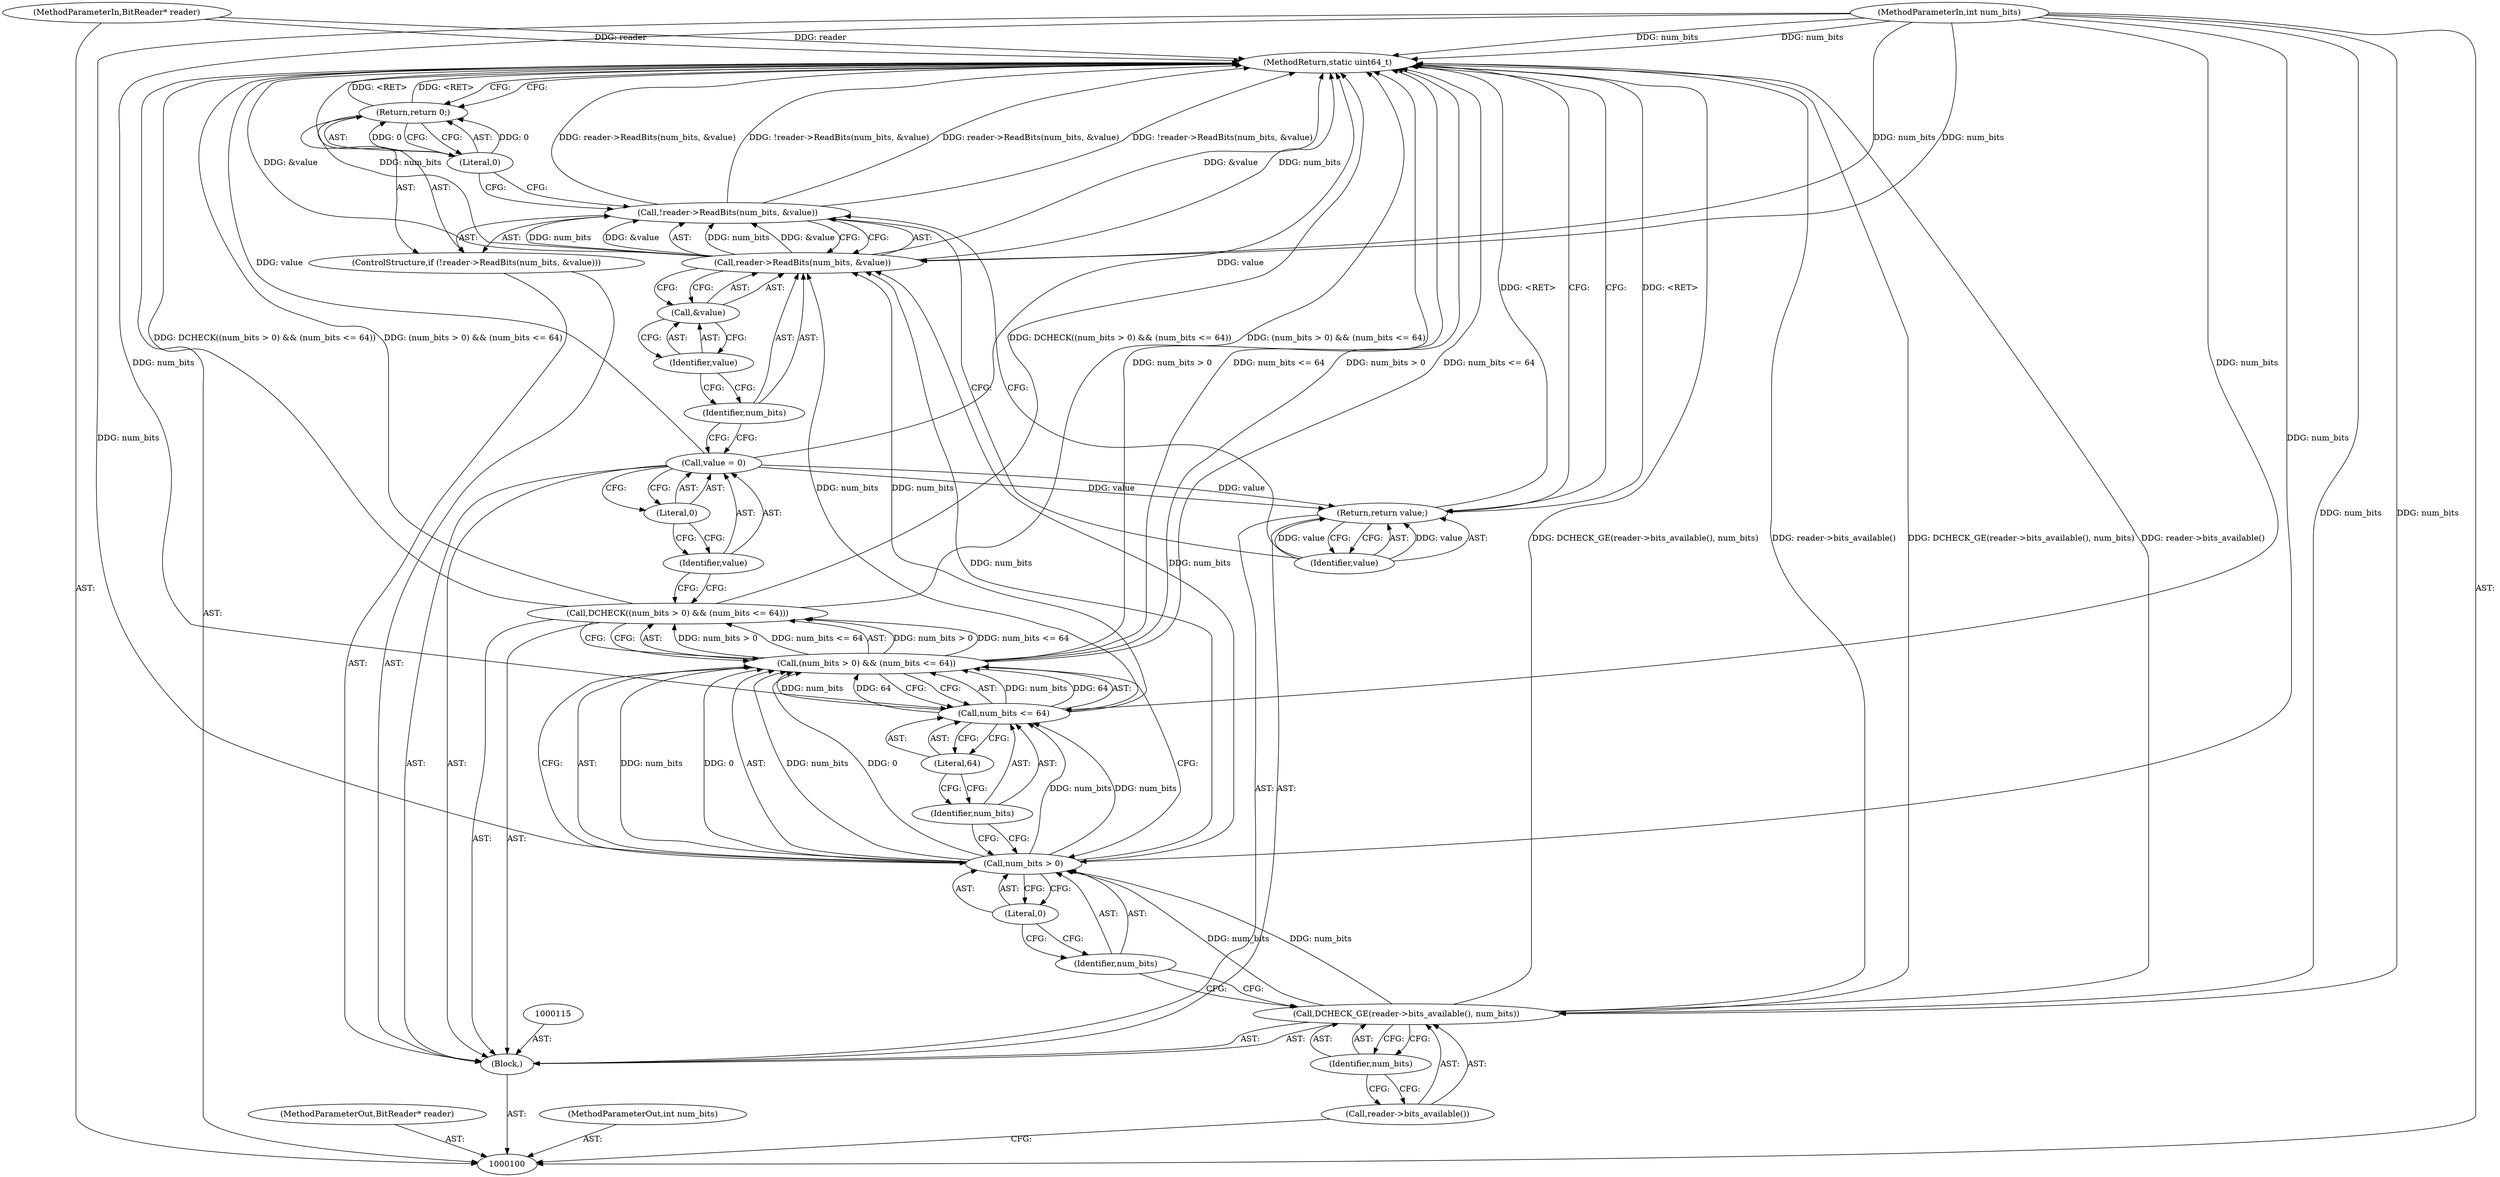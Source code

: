 digraph "0_Chrome_929f77d4173022a731ae91218ce6894d20f87f35_1" {
"1000129" [label="(MethodReturn,static uint64_t)"];
"1000101" [label="(MethodParameterIn,BitReader* reader)"];
"1000181" [label="(MethodParameterOut,BitReader* reader)"];
"1000102" [label="(MethodParameterIn,int num_bits)"];
"1000182" [label="(MethodParameterOut,int num_bits)"];
"1000103" [label="(Block,)"];
"1000105" [label="(Call,reader->bits_available())"];
"1000104" [label="(Call,DCHECK_GE(reader->bits_available(), num_bits))"];
"1000106" [label="(Identifier,num_bits)"];
"1000108" [label="(Call,(num_bits > 0) && (num_bits <= 64))"];
"1000109" [label="(Call,num_bits > 0)"];
"1000110" [label="(Identifier,num_bits)"];
"1000111" [label="(Literal,0)"];
"1000112" [label="(Call,num_bits <= 64)"];
"1000113" [label="(Identifier,num_bits)"];
"1000107" [label="(Call,DCHECK((num_bits > 0) && (num_bits <= 64)))"];
"1000114" [label="(Literal,64)"];
"1000116" [label="(Call,value = 0)"];
"1000117" [label="(Identifier,value)"];
"1000118" [label="(Literal,0)"];
"1000119" [label="(ControlStructure,if (!reader->ReadBits(num_bits, &value)))"];
"1000122" [label="(Identifier,num_bits)"];
"1000123" [label="(Call,&value)"];
"1000124" [label="(Identifier,value)"];
"1000120" [label="(Call,!reader->ReadBits(num_bits, &value))"];
"1000121" [label="(Call,reader->ReadBits(num_bits, &value))"];
"1000126" [label="(Literal,0)"];
"1000125" [label="(Return,return 0;)"];
"1000128" [label="(Identifier,value)"];
"1000127" [label="(Return,return value;)"];
"1000129" -> "1000100"  [label="AST: "];
"1000129" -> "1000125"  [label="CFG: "];
"1000129" -> "1000127"  [label="CFG: "];
"1000127" -> "1000129"  [label="DDG: <RET>"];
"1000125" -> "1000129"  [label="DDG: <RET>"];
"1000116" -> "1000129"  [label="DDG: value"];
"1000107" -> "1000129"  [label="DDG: (num_bits > 0) && (num_bits <= 64)"];
"1000107" -> "1000129"  [label="DDG: DCHECK((num_bits > 0) && (num_bits <= 64))"];
"1000104" -> "1000129"  [label="DDG: DCHECK_GE(reader->bits_available(), num_bits)"];
"1000104" -> "1000129"  [label="DDG: reader->bits_available()"];
"1000121" -> "1000129"  [label="DDG: &value"];
"1000121" -> "1000129"  [label="DDG: num_bits"];
"1000120" -> "1000129"  [label="DDG: reader->ReadBits(num_bits, &value)"];
"1000120" -> "1000129"  [label="DDG: !reader->ReadBits(num_bits, &value)"];
"1000108" -> "1000129"  [label="DDG: num_bits > 0"];
"1000108" -> "1000129"  [label="DDG: num_bits <= 64"];
"1000102" -> "1000129"  [label="DDG: num_bits"];
"1000101" -> "1000129"  [label="DDG: reader"];
"1000101" -> "1000100"  [label="AST: "];
"1000101" -> "1000129"  [label="DDG: reader"];
"1000181" -> "1000100"  [label="AST: "];
"1000102" -> "1000100"  [label="AST: "];
"1000102" -> "1000129"  [label="DDG: num_bits"];
"1000102" -> "1000104"  [label="DDG: num_bits"];
"1000102" -> "1000109"  [label="DDG: num_bits"];
"1000102" -> "1000112"  [label="DDG: num_bits"];
"1000102" -> "1000121"  [label="DDG: num_bits"];
"1000182" -> "1000100"  [label="AST: "];
"1000103" -> "1000100"  [label="AST: "];
"1000104" -> "1000103"  [label="AST: "];
"1000107" -> "1000103"  [label="AST: "];
"1000115" -> "1000103"  [label="AST: "];
"1000116" -> "1000103"  [label="AST: "];
"1000119" -> "1000103"  [label="AST: "];
"1000127" -> "1000103"  [label="AST: "];
"1000105" -> "1000104"  [label="AST: "];
"1000105" -> "1000100"  [label="CFG: "];
"1000106" -> "1000105"  [label="CFG: "];
"1000104" -> "1000103"  [label="AST: "];
"1000104" -> "1000106"  [label="CFG: "];
"1000105" -> "1000104"  [label="AST: "];
"1000106" -> "1000104"  [label="AST: "];
"1000110" -> "1000104"  [label="CFG: "];
"1000104" -> "1000129"  [label="DDG: DCHECK_GE(reader->bits_available(), num_bits)"];
"1000104" -> "1000129"  [label="DDG: reader->bits_available()"];
"1000102" -> "1000104"  [label="DDG: num_bits"];
"1000104" -> "1000109"  [label="DDG: num_bits"];
"1000106" -> "1000104"  [label="AST: "];
"1000106" -> "1000105"  [label="CFG: "];
"1000104" -> "1000106"  [label="CFG: "];
"1000108" -> "1000107"  [label="AST: "];
"1000108" -> "1000109"  [label="CFG: "];
"1000108" -> "1000112"  [label="CFG: "];
"1000109" -> "1000108"  [label="AST: "];
"1000112" -> "1000108"  [label="AST: "];
"1000107" -> "1000108"  [label="CFG: "];
"1000108" -> "1000129"  [label="DDG: num_bits > 0"];
"1000108" -> "1000129"  [label="DDG: num_bits <= 64"];
"1000108" -> "1000107"  [label="DDG: num_bits > 0"];
"1000108" -> "1000107"  [label="DDG: num_bits <= 64"];
"1000109" -> "1000108"  [label="DDG: num_bits"];
"1000109" -> "1000108"  [label="DDG: 0"];
"1000112" -> "1000108"  [label="DDG: num_bits"];
"1000112" -> "1000108"  [label="DDG: 64"];
"1000109" -> "1000108"  [label="AST: "];
"1000109" -> "1000111"  [label="CFG: "];
"1000110" -> "1000109"  [label="AST: "];
"1000111" -> "1000109"  [label="AST: "];
"1000113" -> "1000109"  [label="CFG: "];
"1000108" -> "1000109"  [label="CFG: "];
"1000109" -> "1000108"  [label="DDG: num_bits"];
"1000109" -> "1000108"  [label="DDG: 0"];
"1000104" -> "1000109"  [label="DDG: num_bits"];
"1000102" -> "1000109"  [label="DDG: num_bits"];
"1000109" -> "1000112"  [label="DDG: num_bits"];
"1000109" -> "1000121"  [label="DDG: num_bits"];
"1000110" -> "1000109"  [label="AST: "];
"1000110" -> "1000104"  [label="CFG: "];
"1000111" -> "1000110"  [label="CFG: "];
"1000111" -> "1000109"  [label="AST: "];
"1000111" -> "1000110"  [label="CFG: "];
"1000109" -> "1000111"  [label="CFG: "];
"1000112" -> "1000108"  [label="AST: "];
"1000112" -> "1000114"  [label="CFG: "];
"1000113" -> "1000112"  [label="AST: "];
"1000114" -> "1000112"  [label="AST: "];
"1000108" -> "1000112"  [label="CFG: "];
"1000112" -> "1000108"  [label="DDG: num_bits"];
"1000112" -> "1000108"  [label="DDG: 64"];
"1000109" -> "1000112"  [label="DDG: num_bits"];
"1000102" -> "1000112"  [label="DDG: num_bits"];
"1000112" -> "1000121"  [label="DDG: num_bits"];
"1000113" -> "1000112"  [label="AST: "];
"1000113" -> "1000109"  [label="CFG: "];
"1000114" -> "1000113"  [label="CFG: "];
"1000107" -> "1000103"  [label="AST: "];
"1000107" -> "1000108"  [label="CFG: "];
"1000108" -> "1000107"  [label="AST: "];
"1000117" -> "1000107"  [label="CFG: "];
"1000107" -> "1000129"  [label="DDG: (num_bits > 0) && (num_bits <= 64)"];
"1000107" -> "1000129"  [label="DDG: DCHECK((num_bits > 0) && (num_bits <= 64))"];
"1000108" -> "1000107"  [label="DDG: num_bits > 0"];
"1000108" -> "1000107"  [label="DDG: num_bits <= 64"];
"1000114" -> "1000112"  [label="AST: "];
"1000114" -> "1000113"  [label="CFG: "];
"1000112" -> "1000114"  [label="CFG: "];
"1000116" -> "1000103"  [label="AST: "];
"1000116" -> "1000118"  [label="CFG: "];
"1000117" -> "1000116"  [label="AST: "];
"1000118" -> "1000116"  [label="AST: "];
"1000122" -> "1000116"  [label="CFG: "];
"1000116" -> "1000129"  [label="DDG: value"];
"1000116" -> "1000127"  [label="DDG: value"];
"1000117" -> "1000116"  [label="AST: "];
"1000117" -> "1000107"  [label="CFG: "];
"1000118" -> "1000117"  [label="CFG: "];
"1000118" -> "1000116"  [label="AST: "];
"1000118" -> "1000117"  [label="CFG: "];
"1000116" -> "1000118"  [label="CFG: "];
"1000119" -> "1000103"  [label="AST: "];
"1000120" -> "1000119"  [label="AST: "];
"1000125" -> "1000119"  [label="AST: "];
"1000122" -> "1000121"  [label="AST: "];
"1000122" -> "1000116"  [label="CFG: "];
"1000124" -> "1000122"  [label="CFG: "];
"1000123" -> "1000121"  [label="AST: "];
"1000123" -> "1000124"  [label="CFG: "];
"1000124" -> "1000123"  [label="AST: "];
"1000121" -> "1000123"  [label="CFG: "];
"1000124" -> "1000123"  [label="AST: "];
"1000124" -> "1000122"  [label="CFG: "];
"1000123" -> "1000124"  [label="CFG: "];
"1000120" -> "1000119"  [label="AST: "];
"1000120" -> "1000121"  [label="CFG: "];
"1000121" -> "1000120"  [label="AST: "];
"1000126" -> "1000120"  [label="CFG: "];
"1000128" -> "1000120"  [label="CFG: "];
"1000120" -> "1000129"  [label="DDG: reader->ReadBits(num_bits, &value)"];
"1000120" -> "1000129"  [label="DDG: !reader->ReadBits(num_bits, &value)"];
"1000121" -> "1000120"  [label="DDG: num_bits"];
"1000121" -> "1000120"  [label="DDG: &value"];
"1000121" -> "1000120"  [label="AST: "];
"1000121" -> "1000123"  [label="CFG: "];
"1000122" -> "1000121"  [label="AST: "];
"1000123" -> "1000121"  [label="AST: "];
"1000120" -> "1000121"  [label="CFG: "];
"1000121" -> "1000129"  [label="DDG: &value"];
"1000121" -> "1000129"  [label="DDG: num_bits"];
"1000121" -> "1000120"  [label="DDG: num_bits"];
"1000121" -> "1000120"  [label="DDG: &value"];
"1000112" -> "1000121"  [label="DDG: num_bits"];
"1000109" -> "1000121"  [label="DDG: num_bits"];
"1000102" -> "1000121"  [label="DDG: num_bits"];
"1000126" -> "1000125"  [label="AST: "];
"1000126" -> "1000120"  [label="CFG: "];
"1000125" -> "1000126"  [label="CFG: "];
"1000126" -> "1000125"  [label="DDG: 0"];
"1000125" -> "1000119"  [label="AST: "];
"1000125" -> "1000126"  [label="CFG: "];
"1000126" -> "1000125"  [label="AST: "];
"1000129" -> "1000125"  [label="CFG: "];
"1000125" -> "1000129"  [label="DDG: <RET>"];
"1000126" -> "1000125"  [label="DDG: 0"];
"1000128" -> "1000127"  [label="AST: "];
"1000128" -> "1000120"  [label="CFG: "];
"1000127" -> "1000128"  [label="CFG: "];
"1000128" -> "1000127"  [label="DDG: value"];
"1000127" -> "1000103"  [label="AST: "];
"1000127" -> "1000128"  [label="CFG: "];
"1000128" -> "1000127"  [label="AST: "];
"1000129" -> "1000127"  [label="CFG: "];
"1000127" -> "1000129"  [label="DDG: <RET>"];
"1000128" -> "1000127"  [label="DDG: value"];
"1000116" -> "1000127"  [label="DDG: value"];
}
